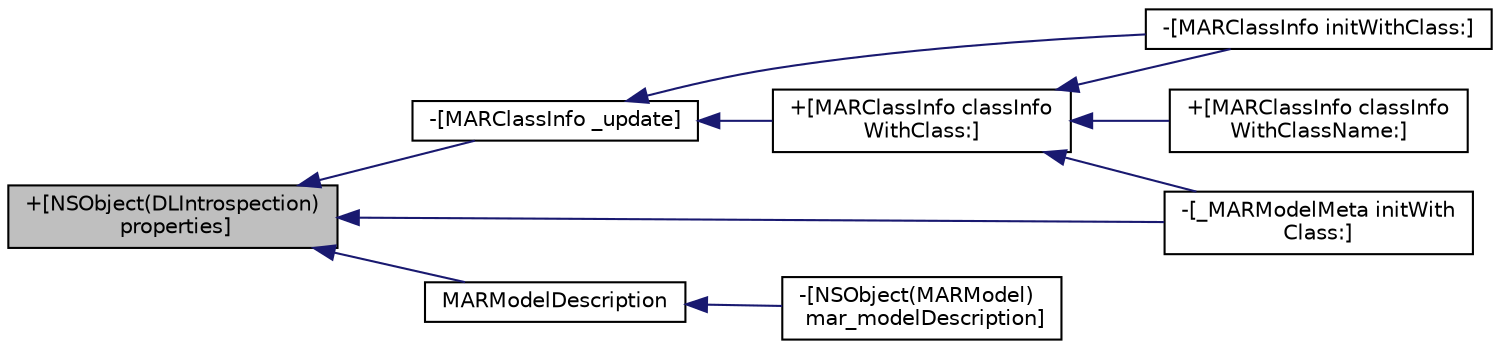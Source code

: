 digraph "+[NSObject(DLIntrospection) properties]"
{
  edge [fontname="Helvetica",fontsize="10",labelfontname="Helvetica",labelfontsize="10"];
  node [fontname="Helvetica",fontsize="10",shape=record];
  rankdir="LR";
  Node20 [label="+[NSObject(DLIntrospection)\l properties]",height=0.2,width=0.4,color="black", fillcolor="grey75", style="filled", fontcolor="black"];
  Node20 -> Node21 [dir="back",color="midnightblue",fontsize="10",style="solid"];
  Node21 [label="-[MARClassInfo _update]",height=0.2,width=0.4,color="black", fillcolor="white", style="filled",URL="$interface_m_a_r_class_info.html#afaa3830de4c083c8535e37938dc3f025"];
  Node21 -> Node22 [dir="back",color="midnightblue",fontsize="10",style="solid"];
  Node22 [label="-[MARClassInfo initWithClass:]",height=0.2,width=0.4,color="black", fillcolor="white", style="filled",URL="$interface_m_a_r_class_info.html#a1a48eba29b3dbc9fde95f62721e0b26c"];
  Node21 -> Node23 [dir="back",color="midnightblue",fontsize="10",style="solid"];
  Node23 [label="+[MARClassInfo classInfo\lWithClass:]",height=0.2,width=0.4,color="black", fillcolor="white", style="filled",URL="$interface_m_a_r_class_info.html#acff0082c25a0ba994f9f9dc7b9642523"];
  Node23 -> Node22 [dir="back",color="midnightblue",fontsize="10",style="solid"];
  Node23 -> Node24 [dir="back",color="midnightblue",fontsize="10",style="solid"];
  Node24 [label="+[MARClassInfo classInfo\lWithClassName:]",height=0.2,width=0.4,color="black", fillcolor="white", style="filled",URL="$interface_m_a_r_class_info.html#af02aef4558c3d2d1060850a8564c2710"];
  Node23 -> Node25 [dir="back",color="midnightblue",fontsize="10",style="solid"];
  Node25 [label="-[_MARModelMeta initWith\lClass:]",height=0.2,width=0.4,color="black", fillcolor="white", style="filled",URL="$interface___m_a_r_model_meta.html#a67ce54090c69f7372e1f1edf677589ec"];
  Node20 -> Node25 [dir="back",color="midnightblue",fontsize="10",style="solid"];
  Node20 -> Node26 [dir="back",color="midnightblue",fontsize="10",style="solid"];
  Node26 [label="MARModelDescription",height=0.2,width=0.4,color="black", fillcolor="white", style="filled",URL="$_n_s_object_09_m_a_r_model_8m.html#a9f2106b18b7763c0850d4782999cf25d",tooltip="Generaate a description string "];
  Node26 -> Node27 [dir="back",color="midnightblue",fontsize="10",style="solid"];
  Node27 [label="-[NSObject(MARModel)\l mar_modelDescription]",height=0.2,width=0.4,color="black", fillcolor="white", style="filled",URL="$category_n_s_object_07_m_a_r_model_08.html#a0cf32b800bc93bfcf4592b1115e4645e"];
}
